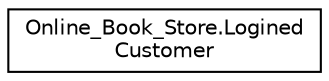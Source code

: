 digraph "Graphical Class Hierarchy"
{
 // LATEX_PDF_SIZE
  edge [fontname="Helvetica",fontsize="10",labelfontname="Helvetica",labelfontsize="10"];
  node [fontname="Helvetica",fontsize="10",shape=record];
  rankdir="LR";
  Node0 [label="Online_Book_Store.Logined\lCustomer",height=0.2,width=0.4,color="black", fillcolor="white", style="filled",URL="$class_online___book___store_1_1_logined_customer.html",tooltip="This file includes to logined customer information."];
}
